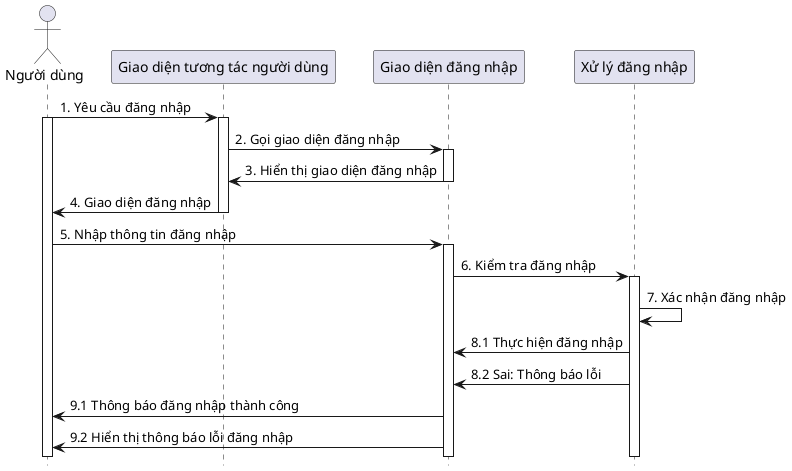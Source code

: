 Sequence diagram
@startuml SequenceDiagram
hide footbox
actor "Người dùng" as User
participant "Giao diện tương tác người dùng" as GDTT
participant "Giao diện đăng nhập" as GDDN
participant "Xử lý đăng nhập" as XLDN
User -> GDTT : 1. Yêu cầu đăng nhập
activate User
activate GDTT
GDTT -> GDDN: 2. Gọi giao diện đăng nhập
activate GDDN
GDDN-> GDTT : 3. Hiển thị giao diện đăng nhập
deactivate GDDN
GDTT -> User : 4. Giao diện đăng nhập
deactivate GDTT
User -> GDDN: 5. Nhập thông tin đăng nhập
activate GDDN
GDDN -> XLDN: 6. Kiểm tra đăng nhập
activate XLDN
XLDN -> XLDN: 7. Xác nhận đăng nhập
XLDN -> GDDN: 8.1 Thực hiện đăng nhập
XLDN -> GDDN: 8.2 Sai: Thông báo lỗi
GDDN -> User: 9.1 Thông báo đăng nhập thành công
GDDN -> User: 9.2 Hiển thị thông báo lỗi đăng nhập
@enduml